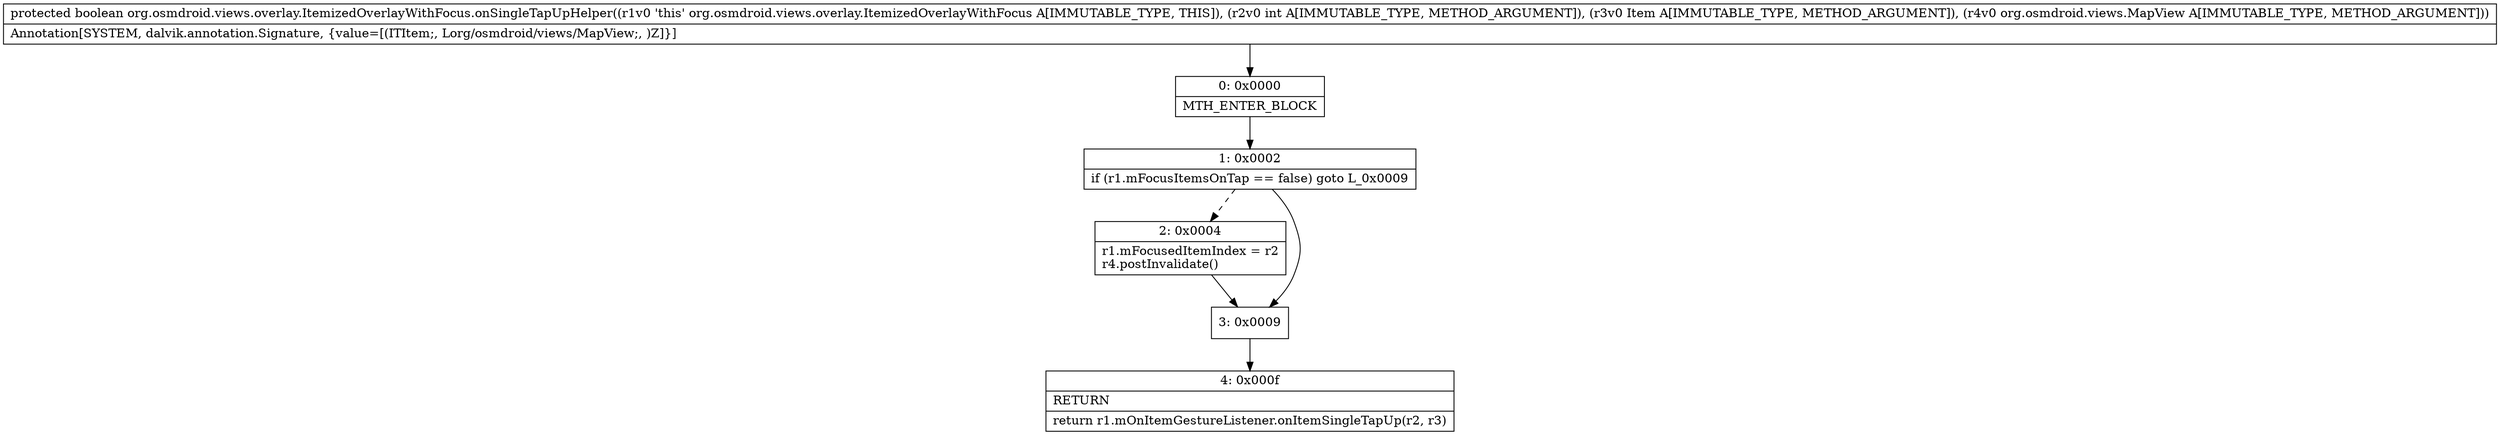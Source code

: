digraph "CFG fororg.osmdroid.views.overlay.ItemizedOverlayWithFocus.onSingleTapUpHelper(ILorg\/osmdroid\/views\/overlay\/OverlayItem;Lorg\/osmdroid\/views\/MapView;)Z" {
Node_0 [shape=record,label="{0\:\ 0x0000|MTH_ENTER_BLOCK\l}"];
Node_1 [shape=record,label="{1\:\ 0x0002|if (r1.mFocusItemsOnTap == false) goto L_0x0009\l}"];
Node_2 [shape=record,label="{2\:\ 0x0004|r1.mFocusedItemIndex = r2\lr4.postInvalidate()\l}"];
Node_3 [shape=record,label="{3\:\ 0x0009}"];
Node_4 [shape=record,label="{4\:\ 0x000f|RETURN\l|return r1.mOnItemGestureListener.onItemSingleTapUp(r2, r3)\l}"];
MethodNode[shape=record,label="{protected boolean org.osmdroid.views.overlay.ItemizedOverlayWithFocus.onSingleTapUpHelper((r1v0 'this' org.osmdroid.views.overlay.ItemizedOverlayWithFocus A[IMMUTABLE_TYPE, THIS]), (r2v0 int A[IMMUTABLE_TYPE, METHOD_ARGUMENT]), (r3v0 Item A[IMMUTABLE_TYPE, METHOD_ARGUMENT]), (r4v0 org.osmdroid.views.MapView A[IMMUTABLE_TYPE, METHOD_ARGUMENT]))  | Annotation[SYSTEM, dalvik.annotation.Signature, \{value=[(ITItem;, Lorg\/osmdroid\/views\/MapView;, )Z]\}]\l}"];
MethodNode -> Node_0;
Node_0 -> Node_1;
Node_1 -> Node_2[style=dashed];
Node_1 -> Node_3;
Node_2 -> Node_3;
Node_3 -> Node_4;
}

